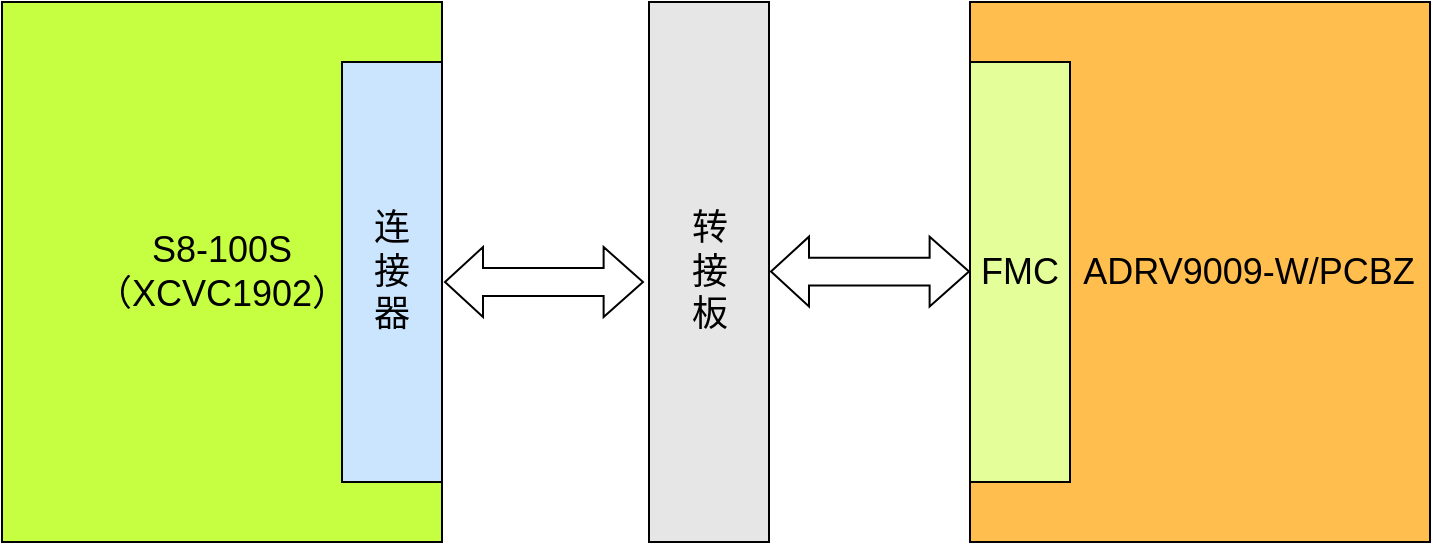 <mxfile version="26.0.16">
  <diagram name="第 1 页" id="-9EXmJYOicca7XMtbGK6">
    <mxGraphModel dx="2567" dy="1342" grid="1" gridSize="10" guides="1" tooltips="1" connect="1" arrows="1" fold="1" page="1" pageScale="1" pageWidth="827" pageHeight="1169" math="0" shadow="0">
      <root>
        <mxCell id="0" />
        <mxCell id="1" parent="0" />
        <mxCell id="KWk2FPBIl1yNvpOhJWaG-1" value="&lt;font style=&quot;font-size: 18px;&quot;&gt;S8-100S&lt;/font&gt;&lt;div&gt;&lt;font style=&quot;font-size: 18px;&quot;&gt;（XCVC1902）&lt;/font&gt;&lt;/div&gt;" style="rounded=0;whiteSpace=wrap;html=1;fillColor=light-dark(#C6FF42,var(--ge-dark-color, #121212));" parent="1" vertex="1">
          <mxGeometry x="30" y="130" width="220" height="270" as="geometry" />
        </mxCell>
        <mxCell id="J7uWcxeR8kHzV2L5Cr5S-5" value="&lt;span style=&quot;font-size: 18px;&quot;&gt;&amp;nbsp; &amp;nbsp; &amp;nbsp; &amp;nbsp; &amp;nbsp; ADRV9009-W/PCBZ&lt;/span&gt;" style="rounded=0;whiteSpace=wrap;html=1;fillColor=light-dark(#FFBE4D,var(--ge-dark-color, #121212));" vertex="1" parent="1">
          <mxGeometry x="514" y="130" width="230" height="270" as="geometry" />
        </mxCell>
        <mxCell id="J7uWcxeR8kHzV2L5Cr5S-6" value="&lt;font style=&quot;font-size: 18px;&quot;&gt;FMC&lt;/font&gt;" style="rounded=0;whiteSpace=wrap;html=1;fillColor=light-dark(#E4FF99,var(--ge-dark-color, #121212));" vertex="1" parent="1">
          <mxGeometry x="514" y="160" width="50" height="210" as="geometry" />
        </mxCell>
        <mxCell id="J7uWcxeR8kHzV2L5Cr5S-7" value="&lt;font style=&quot;font-size: 18px;&quot;&gt;连&lt;/font&gt;&lt;div&gt;&lt;font style=&quot;font-size: 18px;&quot;&gt;接&lt;/font&gt;&lt;/div&gt;&lt;div&gt;&lt;font style=&quot;font-size: 18px;&quot;&gt;器&lt;/font&gt;&lt;/div&gt;" style="rounded=0;whiteSpace=wrap;html=1;fillColor=light-dark(#CCE5FF,var(--ge-dark-color, #121212));" vertex="1" parent="1">
          <mxGeometry x="200" y="160" width="50" height="210" as="geometry" />
        </mxCell>
        <mxCell id="J7uWcxeR8kHzV2L5Cr5S-8" value="&lt;font style=&quot;font-size: 18px;&quot;&gt;转&lt;/font&gt;&lt;div&gt;&lt;font style=&quot;font-size: 18px;&quot;&gt;接&lt;/font&gt;&lt;/div&gt;&lt;div&gt;&lt;font style=&quot;font-size: 18px;&quot;&gt;板&lt;/font&gt;&lt;/div&gt;" style="rounded=0;whiteSpace=wrap;html=1;fillColor=light-dark(#E6E6E6,var(--ge-dark-color, #121212));" vertex="1" parent="1">
          <mxGeometry x="353.5" y="130" width="60" height="270" as="geometry" />
        </mxCell>
        <mxCell id="J7uWcxeR8kHzV2L5Cr5S-10" value="" style="shape=flexArrow;endArrow=classic;startArrow=classic;html=1;rounded=0;width=13.939;endSize=6.23;" edge="1" parent="1">
          <mxGeometry width="100" height="100" relative="1" as="geometry">
            <mxPoint x="251" y="270" as="sourcePoint" />
            <mxPoint x="351" y="270" as="targetPoint" />
          </mxGeometry>
        </mxCell>
        <mxCell id="J7uWcxeR8kHzV2L5Cr5S-11" value="" style="shape=flexArrow;endArrow=classic;startArrow=classic;html=1;rounded=0;width=13.939;endSize=6.23;" edge="1" parent="1">
          <mxGeometry width="100" height="100" relative="1" as="geometry">
            <mxPoint x="414" y="264.79" as="sourcePoint" />
            <mxPoint x="514" y="264.79" as="targetPoint" />
          </mxGeometry>
        </mxCell>
      </root>
    </mxGraphModel>
  </diagram>
</mxfile>
